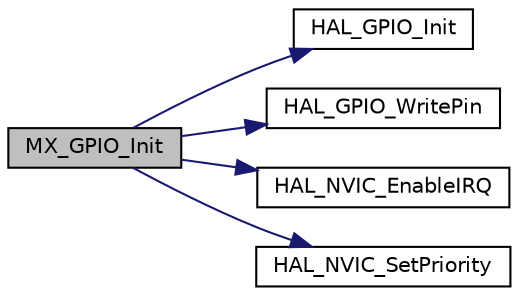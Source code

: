 digraph "MX_GPIO_Init"
{
 // LATEX_PDF_SIZE
  edge [fontname="Helvetica",fontsize="10",labelfontname="Helvetica",labelfontsize="10"];
  node [fontname="Helvetica",fontsize="10",shape=record];
  rankdir="LR";
  Node1 [label="MX_GPIO_Init",height=0.2,width=0.4,color="black", fillcolor="grey75", style="filled", fontcolor="black",tooltip="GPIO Initialization Function."];
  Node1 -> Node2 [color="midnightblue",fontsize="10",style="solid",fontname="Helvetica"];
  Node2 [label="HAL_GPIO_Init",height=0.2,width=0.4,color="black", fillcolor="white", style="filled",URL="$group__GPIO__Exported__Functions__Group1.html#ga41bda93b6dd639e4905fdb1454eff98e",tooltip=" "];
  Node1 -> Node3 [color="midnightblue",fontsize="10",style="solid",fontname="Helvetica"];
  Node3 [label="HAL_GPIO_WritePin",height=0.2,width=0.4,color="black", fillcolor="white", style="filled",URL="$group__GPIO__Exported__Functions__Group2.html#gaf4b97bdf533a02f51ef696d43b6da5c4",tooltip=" "];
  Node1 -> Node4 [color="midnightblue",fontsize="10",style="solid",fontname="Helvetica"];
  Node4 [label="HAL_NVIC_EnableIRQ",height=0.2,width=0.4,color="black", fillcolor="white", style="filled",URL="$group__CORTEX__Exported__Functions__Group1.html#gaaad4492c1b25e006d69948a15790352a",tooltip=" "];
  Node1 -> Node5 [color="midnightblue",fontsize="10",style="solid",fontname="Helvetica"];
  Node5 [label="HAL_NVIC_SetPriority",height=0.2,width=0.4,color="black", fillcolor="white", style="filled",URL="$group__CORTEX__Exported__Functions__Group1.html#ga8581a82025a4780efd00876a66e3e91b",tooltip=" "];
}
